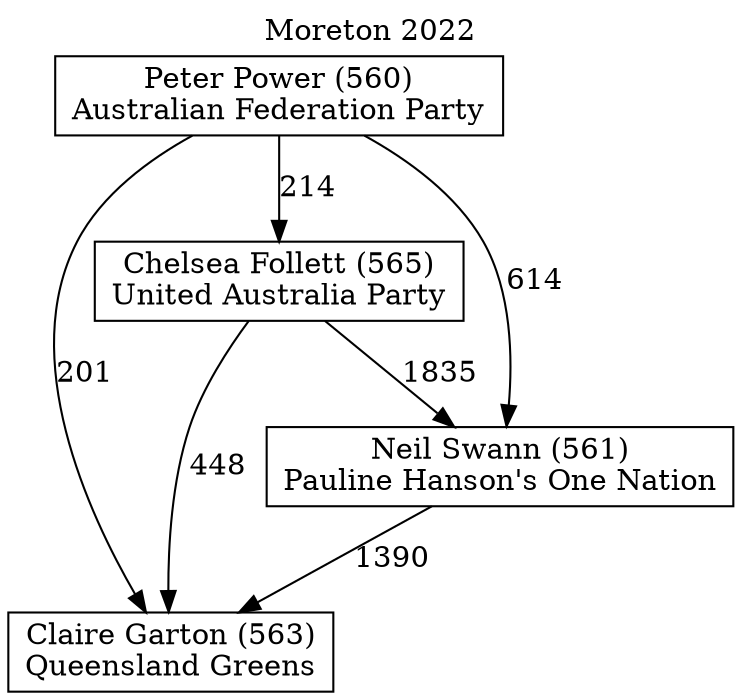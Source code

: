 // House preference flow
digraph "Claire Garton (563)_Moreton_2022" {
	graph [label="Moreton 2022" labelloc=t mclimit=10]
	node [shape=box]
	"Chelsea Follett (565)" [label="Chelsea Follett (565)
United Australia Party"]
	"Claire Garton (563)" [label="Claire Garton (563)
Queensland Greens"]
	"Neil Swann (561)" [label="Neil Swann (561)
Pauline Hanson's One Nation"]
	"Peter Power (560)" [label="Peter Power (560)
Australian Federation Party"]
	"Chelsea Follett (565)" -> "Claire Garton (563)" [label=448]
	"Chelsea Follett (565)" -> "Neil Swann (561)" [label=1835]
	"Neil Swann (561)" -> "Claire Garton (563)" [label=1390]
	"Peter Power (560)" -> "Chelsea Follett (565)" [label=214]
	"Peter Power (560)" -> "Claire Garton (563)" [label=201]
	"Peter Power (560)" -> "Neil Swann (561)" [label=614]
}
